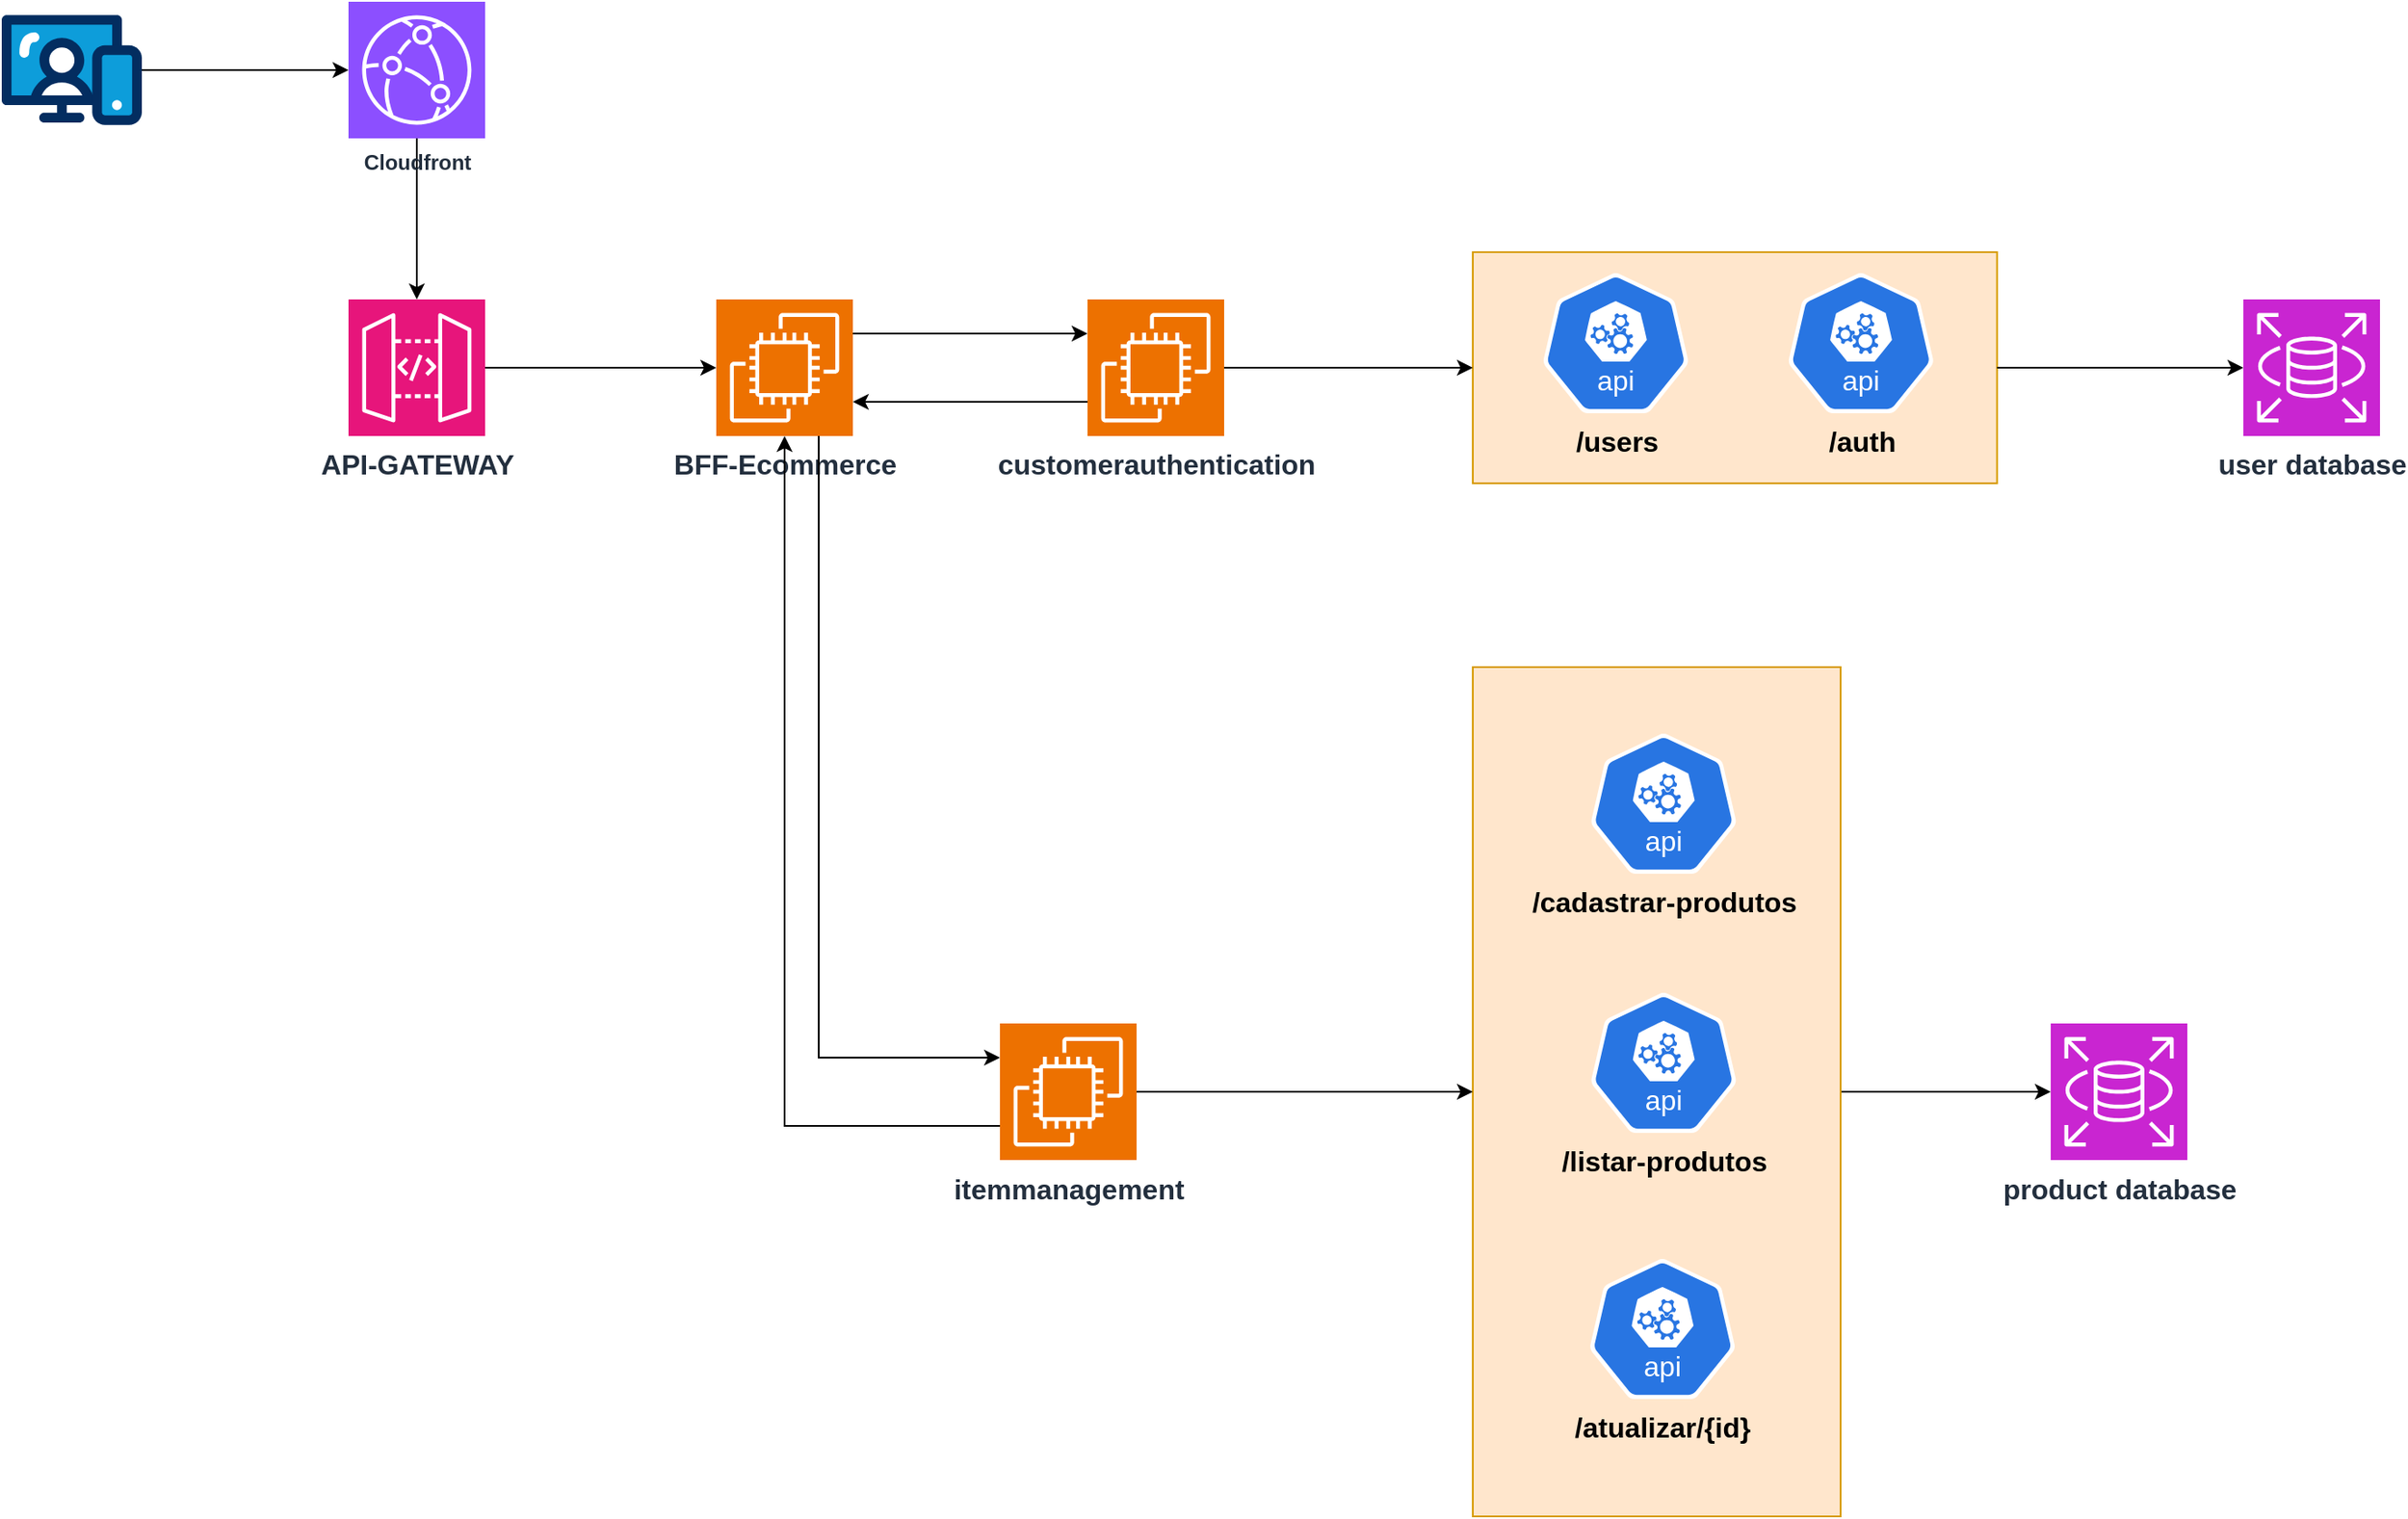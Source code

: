 <mxfile version="24.6.1" type="device">
  <diagram name="customerauthentication" id="wAtL0JLXeKaF_xJ_1XsA">
    <mxGraphModel dx="1990" dy="1373" grid="1" gridSize="10" guides="1" tooltips="1" connect="1" arrows="1" fold="1" page="1" pageScale="1" pageWidth="827" pageHeight="1169" math="0" shadow="0">
      <root>
        <mxCell id="0" />
        <mxCell id="1" parent="0" />
        <mxCell id="lHiSPcr_xn4c7chXWhxx-20" value="" style="rounded=0;whiteSpace=wrap;html=1;fillColor=#ffe6cc;strokeColor=#d79b00;" vertex="1" parent="1">
          <mxGeometry x="860" y="343" width="299.34" height="132" as="geometry" />
        </mxCell>
        <mxCell id="lHiSPcr_xn4c7chXWhxx-19" style="edgeStyle=orthogonalEdgeStyle;rounded=0;orthogonalLoop=1;jettySize=auto;html=1;" edge="1" parent="1" source="lHiSPcr_xn4c7chXWhxx-17" target="lHiSPcr_xn4c7chXWhxx-2">
          <mxGeometry relative="1" as="geometry" />
        </mxCell>
        <mxCell id="lHiSPcr_xn4c7chXWhxx-17" value="" style="rounded=0;whiteSpace=wrap;html=1;fillColor=#ffe6cc;strokeColor=#d79b00;" vertex="1" parent="1">
          <mxGeometry x="860" y="580" width="210" height="485" as="geometry" />
        </mxCell>
        <mxCell id="5dRny-T6z-p70ULrLOng-2" value="&lt;b&gt;&lt;font style=&quot;font-size: 16px;&quot;&gt;BFF-Ecommerce&lt;/font&gt;&lt;/b&gt;" style="sketch=0;points=[[0,0,0],[0.25,0,0],[0.5,0,0],[0.75,0,0],[1,0,0],[0,1,0],[0.25,1,0],[0.5,1,0],[0.75,1,0],[1,1,0],[0,0.25,0],[0,0.5,0],[0,0.75,0],[1,0.25,0],[1,0.5,0],[1,0.75,0]];outlineConnect=0;fontColor=#232F3E;fillColor=#ED7100;strokeColor=#ffffff;dashed=0;verticalLabelPosition=bottom;verticalAlign=top;align=center;html=1;fontSize=12;fontStyle=0;aspect=fixed;shape=mxgraph.aws4.resourceIcon;resIcon=mxgraph.aws4.ec2;" parent="1" vertex="1">
          <mxGeometry x="428" y="370" width="78" height="78" as="geometry" />
        </mxCell>
        <mxCell id="lHiSPcr_xn4c7chXWhxx-21" style="edgeStyle=orthogonalEdgeStyle;rounded=0;orthogonalLoop=1;jettySize=auto;html=1;exitX=1;exitY=0.5;exitDx=0;exitDy=0;exitPerimeter=0;" edge="1" parent="1" source="5dRny-T6z-p70ULrLOng-3" target="lHiSPcr_xn4c7chXWhxx-20">
          <mxGeometry relative="1" as="geometry" />
        </mxCell>
        <mxCell id="5dRny-T6z-p70ULrLOng-3" value="&lt;b&gt;&lt;font style=&quot;font-size: 16px;&quot;&gt;customerauthentication&lt;/font&gt;&lt;/b&gt;" style="sketch=0;points=[[0,0,0],[0.25,0,0],[0.5,0,0],[0.75,0,0],[1,0,0],[0,1,0],[0.25,1,0],[0.5,1,0],[0.75,1,0],[1,1,0],[0,0.25,0],[0,0.5,0],[0,0.75,0],[1,0.25,0],[1,0.5,0],[1,0.75,0]];outlineConnect=0;fontColor=#232F3E;fillColor=#ED7100;strokeColor=#ffffff;dashed=0;verticalLabelPosition=bottom;verticalAlign=top;align=center;html=1;fontSize=12;fontStyle=0;aspect=fixed;shape=mxgraph.aws4.resourceIcon;resIcon=mxgraph.aws4.ec2;" parent="1" vertex="1">
          <mxGeometry x="640" y="370" width="78" height="78" as="geometry" />
        </mxCell>
        <mxCell id="5dRny-T6z-p70ULrLOng-11" style="edgeStyle=orthogonalEdgeStyle;rounded=0;orthogonalLoop=1;jettySize=auto;html=1;" parent="1" source="5dRny-T6z-p70ULrLOng-10" target="5dRny-T6z-p70ULrLOng-2" edge="1">
          <mxGeometry relative="1" as="geometry" />
        </mxCell>
        <mxCell id="5dRny-T6z-p70ULrLOng-10" value="&lt;b&gt;&lt;font style=&quot;font-size: 16px;&quot;&gt;API-GATEWAY&lt;/font&gt;&lt;/b&gt;" style="sketch=0;points=[[0,0,0],[0.25,0,0],[0.5,0,0],[0.75,0,0],[1,0,0],[0,1,0],[0.25,1,0],[0.5,1,0],[0.75,1,0],[1,1,0],[0,0.25,0],[0,0.5,0],[0,0.75,0],[1,0.25,0],[1,0.5,0],[1,0.75,0]];outlineConnect=0;fontColor=#232F3E;fillColor=#E7157B;strokeColor=#ffffff;dashed=0;verticalLabelPosition=bottom;verticalAlign=top;align=center;html=1;fontSize=12;fontStyle=0;aspect=fixed;shape=mxgraph.aws4.resourceIcon;resIcon=mxgraph.aws4.api_gateway;" parent="1" vertex="1">
          <mxGeometry x="218" y="370" width="78" height="78" as="geometry" />
        </mxCell>
        <mxCell id="5dRny-T6z-p70ULrLOng-24" style="edgeStyle=orthogonalEdgeStyle;rounded=0;orthogonalLoop=1;jettySize=auto;html=1;" parent="1" source="5dRny-T6z-p70ULrLOng-12" target="5dRny-T6z-p70ULrLOng-19" edge="1">
          <mxGeometry relative="1" as="geometry" />
        </mxCell>
        <mxCell id="5dRny-T6z-p70ULrLOng-12" value="" style="verticalLabelPosition=bottom;aspect=fixed;html=1;shape=mxgraph.salesforce.web;" parent="1" vertex="1">
          <mxGeometry x="20" y="207.4" width="80" height="63.2" as="geometry" />
        </mxCell>
        <mxCell id="5dRny-T6z-p70ULrLOng-21" style="edgeStyle=orthogonalEdgeStyle;rounded=0;orthogonalLoop=1;jettySize=auto;html=1;exitX=0.5;exitY=1;exitDx=0;exitDy=0;exitPerimeter=0;" parent="1" source="5dRny-T6z-p70ULrLOng-19" target="5dRny-T6z-p70ULrLOng-10" edge="1">
          <mxGeometry relative="1" as="geometry" />
        </mxCell>
        <mxCell id="5dRny-T6z-p70ULrLOng-19" value="&lt;b&gt;Cloudfront&lt;/b&gt;" style="sketch=0;points=[[0,0,0],[0.25,0,0],[0.5,0,0],[0.75,0,0],[1,0,0],[0,1,0],[0.25,1,0],[0.5,1,0],[0.75,1,0],[1,1,0],[0,0.25,0],[0,0.5,0],[0,0.75,0],[1,0.25,0],[1,0.5,0],[1,0.75,0]];outlineConnect=0;fontColor=#232F3E;fillColor=#8C4FFF;strokeColor=#ffffff;dashed=0;verticalLabelPosition=bottom;verticalAlign=top;align=center;html=1;fontSize=12;fontStyle=0;aspect=fixed;shape=mxgraph.aws4.resourceIcon;resIcon=mxgraph.aws4.cloudfront;" parent="1" vertex="1">
          <mxGeometry x="218" y="200" width="78" height="78" as="geometry" />
        </mxCell>
        <mxCell id="5dRny-T6z-p70ULrLOng-22" style="edgeStyle=orthogonalEdgeStyle;rounded=0;orthogonalLoop=1;jettySize=auto;html=1;exitX=1;exitY=0.25;exitDx=0;exitDy=0;exitPerimeter=0;entryX=0;entryY=0.25;entryDx=0;entryDy=0;entryPerimeter=0;" parent="1" source="5dRny-T6z-p70ULrLOng-2" target="5dRny-T6z-p70ULrLOng-3" edge="1">
          <mxGeometry relative="1" as="geometry" />
        </mxCell>
        <mxCell id="5dRny-T6z-p70ULrLOng-23" style="edgeStyle=orthogonalEdgeStyle;rounded=0;orthogonalLoop=1;jettySize=auto;html=1;exitX=0;exitY=0.75;exitDx=0;exitDy=0;exitPerimeter=0;entryX=1;entryY=0.75;entryDx=0;entryDy=0;entryPerimeter=0;" parent="1" source="5dRny-T6z-p70ULrLOng-3" target="5dRny-T6z-p70ULrLOng-2" edge="1">
          <mxGeometry relative="1" as="geometry" />
        </mxCell>
        <mxCell id="5dRny-T6z-p70ULrLOng-49" value="&lt;b&gt;&lt;font style=&quot;font-size: 16px;&quot;&gt;user database&lt;/font&gt;&lt;/b&gt;" style="sketch=0;points=[[0,0,0],[0.25,0,0],[0.5,0,0],[0.75,0,0],[1,0,0],[0,1,0],[0.25,1,0],[0.5,1,0],[0.75,1,0],[1,1,0],[0,0.25,0],[0,0.5,0],[0,0.75,0],[1,0.25,0],[1,0.5,0],[1,0.75,0]];outlineConnect=0;fontColor=#232F3E;fillColor=#C925D1;strokeColor=#ffffff;dashed=0;verticalLabelPosition=bottom;verticalAlign=top;align=center;html=1;fontSize=12;fontStyle=0;aspect=fixed;shape=mxgraph.aws4.resourceIcon;resIcon=mxgraph.aws4.rds;" parent="1" vertex="1">
          <mxGeometry x="1300" y="370" width="78" height="78" as="geometry" />
        </mxCell>
        <mxCell id="5dRny-T6z-p70ULrLOng-51" value="&lt;b&gt;&lt;font style=&quot;font-size: 16px;&quot;&gt;/users&lt;/font&gt;&lt;/b&gt;" style="aspect=fixed;sketch=0;html=1;dashed=0;whitespace=wrap;verticalLabelPosition=bottom;verticalAlign=top;fillColor=#2875E2;strokeColor=#ffffff;points=[[0.005,0.63,0],[0.1,0.2,0],[0.9,0.2,0],[0.5,0,0],[0.995,0.63,0],[0.72,0.99,0],[0.5,1,0],[0.28,0.99,0]];shape=mxgraph.kubernetes.icon2;kubernetesLabel=1;prIcon=api" parent="1" vertex="1">
          <mxGeometry x="900" y="355" width="83.33" height="80" as="geometry" />
        </mxCell>
        <mxCell id="5dRny-T6z-p70ULrLOng-53" value="&lt;b&gt;&lt;font style=&quot;font-size: 16px;&quot;&gt;/auth&lt;/font&gt;&lt;/b&gt;" style="aspect=fixed;sketch=0;html=1;dashed=0;whitespace=wrap;verticalLabelPosition=bottom;verticalAlign=top;fillColor=#2875E2;strokeColor=#ffffff;points=[[0.005,0.63,0],[0.1,0.2,0],[0.9,0.2,0],[0.5,0,0],[0.995,0.63,0],[0.72,0.99,0],[0.5,1,0],[0.28,0.99,0]];shape=mxgraph.kubernetes.icon2;kubernetesLabel=1;prIcon=api" parent="1" vertex="1">
          <mxGeometry x="1040" y="355" width="83.33" height="80" as="geometry" />
        </mxCell>
        <mxCell id="lHiSPcr_xn4c7chXWhxx-12" style="edgeStyle=orthogonalEdgeStyle;rounded=0;orthogonalLoop=1;jettySize=auto;html=1;exitX=0;exitY=0.75;exitDx=0;exitDy=0;exitPerimeter=0;" edge="1" parent="1" source="lHiSPcr_xn4c7chXWhxx-1" target="5dRny-T6z-p70ULrLOng-2">
          <mxGeometry relative="1" as="geometry" />
        </mxCell>
        <mxCell id="lHiSPcr_xn4c7chXWhxx-18" style="edgeStyle=orthogonalEdgeStyle;rounded=0;orthogonalLoop=1;jettySize=auto;html=1;exitX=1;exitY=0.5;exitDx=0;exitDy=0;exitPerimeter=0;" edge="1" parent="1" source="lHiSPcr_xn4c7chXWhxx-1" target="lHiSPcr_xn4c7chXWhxx-17">
          <mxGeometry relative="1" as="geometry" />
        </mxCell>
        <mxCell id="lHiSPcr_xn4c7chXWhxx-1" value="&lt;span style=&quot;font-size: 16px;&quot;&gt;&lt;b&gt;itemmanagement&lt;/b&gt;&lt;/span&gt;" style="sketch=0;points=[[0,0,0],[0.25,0,0],[0.5,0,0],[0.75,0,0],[1,0,0],[0,1,0],[0.25,1,0],[0.5,1,0],[0.75,1,0],[1,1,0],[0,0.25,0],[0,0.5,0],[0,0.75,0],[1,0.25,0],[1,0.5,0],[1,0.75,0]];outlineConnect=0;fontColor=#232F3E;fillColor=#ED7100;strokeColor=#ffffff;dashed=0;verticalLabelPosition=bottom;verticalAlign=top;align=center;html=1;fontSize=12;fontStyle=0;aspect=fixed;shape=mxgraph.aws4.resourceIcon;resIcon=mxgraph.aws4.ec2;" vertex="1" parent="1">
          <mxGeometry x="590" y="783.5" width="78" height="78" as="geometry" />
        </mxCell>
        <mxCell id="lHiSPcr_xn4c7chXWhxx-2" value="&lt;span style=&quot;font-size: 16px;&quot;&gt;&lt;b&gt;product database&lt;/b&gt;&lt;/span&gt;" style="sketch=0;points=[[0,0,0],[0.25,0,0],[0.5,0,0],[0.75,0,0],[1,0,0],[0,1,0],[0.25,1,0],[0.5,1,0],[0.75,1,0],[1,1,0],[0,0.25,0],[0,0.5,0],[0,0.75,0],[1,0.25,0],[1,0.5,0],[1,0.75,0]];outlineConnect=0;fontColor=#232F3E;fillColor=#C925D1;strokeColor=#ffffff;dashed=0;verticalLabelPosition=bottom;verticalAlign=top;align=center;html=1;fontSize=12;fontStyle=0;aspect=fixed;shape=mxgraph.aws4.resourceIcon;resIcon=mxgraph.aws4.rds;" vertex="1" parent="1">
          <mxGeometry x="1190" y="783.5" width="78" height="78" as="geometry" />
        </mxCell>
        <mxCell id="lHiSPcr_xn4c7chXWhxx-3" value="&lt;span style=&quot;font-size: 16px;&quot;&gt;&lt;b&gt;/cadastrar-produtos&lt;/b&gt;&lt;/span&gt;" style="aspect=fixed;sketch=0;html=1;dashed=0;whitespace=wrap;verticalLabelPosition=bottom;verticalAlign=top;fillColor=#2875E2;strokeColor=#ffffff;points=[[0.005,0.63,0],[0.1,0.2,0],[0.9,0.2,0],[0.5,0,0],[0.995,0.63,0],[0.72,0.99,0],[0.5,1,0],[0.28,0.99,0]];shape=mxgraph.kubernetes.icon2;kubernetesLabel=1;prIcon=api" vertex="1" parent="1">
          <mxGeometry x="927.33" y="618" width="83.33" height="80" as="geometry" />
        </mxCell>
        <mxCell id="lHiSPcr_xn4c7chXWhxx-4" value="&lt;b&gt;&lt;font style=&quot;font-size: 16px;&quot;&gt;/listar-produtos&lt;/font&gt;&lt;/b&gt;" style="aspect=fixed;sketch=0;html=1;dashed=0;whitespace=wrap;verticalLabelPosition=bottom;verticalAlign=top;fillColor=#2875E2;strokeColor=#ffffff;points=[[0.005,0.63,0],[0.1,0.2,0],[0.9,0.2,0],[0.5,0,0],[0.995,0.63,0],[0.72,0.99,0],[0.5,1,0],[0.28,0.99,0]];shape=mxgraph.kubernetes.icon2;kubernetesLabel=1;prIcon=api" vertex="1" parent="1">
          <mxGeometry x="927.33" y="766" width="83.33" height="80" as="geometry" />
        </mxCell>
        <mxCell id="lHiSPcr_xn4c7chXWhxx-11" style="edgeStyle=orthogonalEdgeStyle;rounded=0;orthogonalLoop=1;jettySize=auto;html=1;exitX=0.75;exitY=1;exitDx=0;exitDy=0;exitPerimeter=0;entryX=0;entryY=0.25;entryDx=0;entryDy=0;entryPerimeter=0;" edge="1" parent="1" source="5dRny-T6z-p70ULrLOng-2" target="lHiSPcr_xn4c7chXWhxx-1">
          <mxGeometry relative="1" as="geometry" />
        </mxCell>
        <mxCell id="lHiSPcr_xn4c7chXWhxx-13" value="&lt;b&gt;&lt;font style=&quot;font-size: 16px;&quot;&gt;/atualizar/{id}&lt;/font&gt;&lt;/b&gt;" style="aspect=fixed;sketch=0;html=1;dashed=0;whitespace=wrap;verticalLabelPosition=bottom;verticalAlign=top;fillColor=#2875E2;strokeColor=#ffffff;points=[[0.005,0.63,0],[0.1,0.2,0],[0.9,0.2,0],[0.5,0,0],[0.995,0.63,0],[0.72,0.99,0],[0.5,1,0],[0.28,0.99,0]];shape=mxgraph.kubernetes.icon2;kubernetesLabel=1;prIcon=api" vertex="1" parent="1">
          <mxGeometry x="926.67" y="918" width="83.33" height="80" as="geometry" />
        </mxCell>
        <mxCell id="lHiSPcr_xn4c7chXWhxx-22" style="edgeStyle=orthogonalEdgeStyle;rounded=0;orthogonalLoop=1;jettySize=auto;html=1;entryX=0;entryY=0.5;entryDx=0;entryDy=0;entryPerimeter=0;" edge="1" parent="1" source="lHiSPcr_xn4c7chXWhxx-20" target="5dRny-T6z-p70ULrLOng-49">
          <mxGeometry relative="1" as="geometry" />
        </mxCell>
      </root>
    </mxGraphModel>
  </diagram>
</mxfile>
